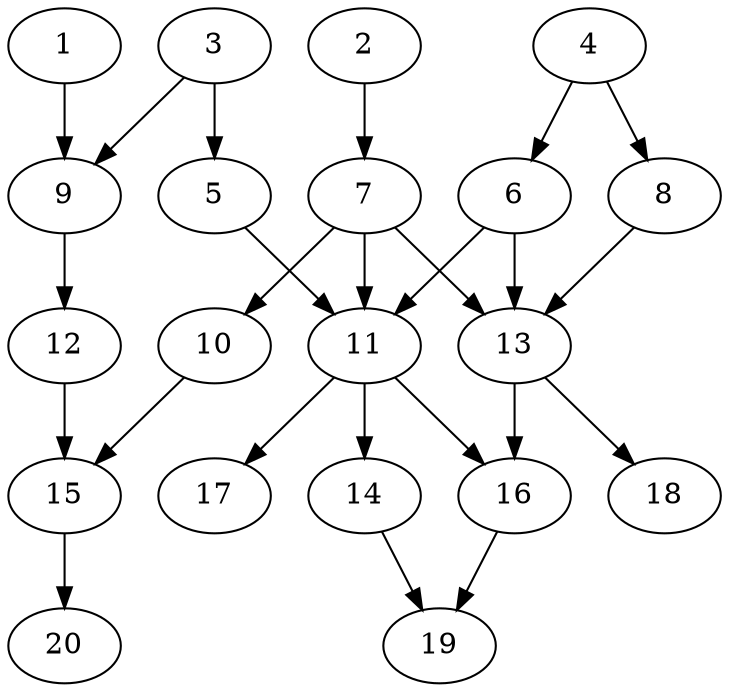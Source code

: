 // DAG automatically generated by daggen at Tue Jul 23 14:22:50 2019
// ./daggen --dot -n 20 --ccr 0.3 --fat 0.5 --regular 0.5 --density 0.6 --mindata 5242880 --maxdata 52428800 
digraph G {
  1 [size="42543787", alpha="0.14", expect_size="12763136"] 
  1 -> 9 [size ="12763136"]
  2 [size="112554667", alpha="0.03", expect_size="33766400"] 
  2 -> 7 [size ="33766400"]
  3 [size="148322987", alpha="0.10", expect_size="44496896"] 
  3 -> 5 [size ="44496896"]
  3 -> 9 [size ="44496896"]
  4 [size="44475733", alpha="0.04", expect_size="13342720"] 
  4 -> 6 [size ="13342720"]
  4 -> 8 [size ="13342720"]
  5 [size="65013760", alpha="0.07", expect_size="19504128"] 
  5 -> 11 [size ="19504128"]
  6 [size="29870080", alpha="0.19", expect_size="8961024"] 
  6 -> 11 [size ="8961024"]
  6 -> 13 [size ="8961024"]
  7 [size="79643307", alpha="0.20", expect_size="23892992"] 
  7 -> 10 [size ="23892992"]
  7 -> 11 [size ="23892992"]
  7 -> 13 [size ="23892992"]
  8 [size="90818560", alpha="0.04", expect_size="27245568"] 
  8 -> 13 [size ="27245568"]
  9 [size="124398933", alpha="0.15", expect_size="37319680"] 
  9 -> 12 [size ="37319680"]
  10 [size="121958400", alpha="0.15", expect_size="36587520"] 
  10 -> 15 [size ="36587520"]
  11 [size="41451520", alpha="0.19", expect_size="12435456"] 
  11 -> 14 [size ="12435456"]
  11 -> 16 [size ="12435456"]
  11 -> 17 [size ="12435456"]
  12 [size="155463680", alpha="0.10", expect_size="46639104"] 
  12 -> 15 [size ="46639104"]
  13 [size="19094187", alpha="0.03", expect_size="5728256"] 
  13 -> 16 [size ="5728256"]
  13 -> 18 [size ="5728256"]
  14 [size="100027733", alpha="0.17", expect_size="30008320"] 
  14 -> 19 [size ="30008320"]
  15 [size="130153813", alpha="0.12", expect_size="39046144"] 
  15 -> 20 [size ="39046144"]
  16 [size="26682027", alpha="0.06", expect_size="8004608"] 
  16 -> 19 [size ="8004608"]
  17 [size="18664107", alpha="0.12", expect_size="5599232"] 
  18 [size="18425173", alpha="0.11", expect_size="5527552"] 
  19 [size="49896107", alpha="0.11", expect_size="14968832"] 
  20 [size="170833920", alpha="0.01", expect_size="51250176"] 
}

